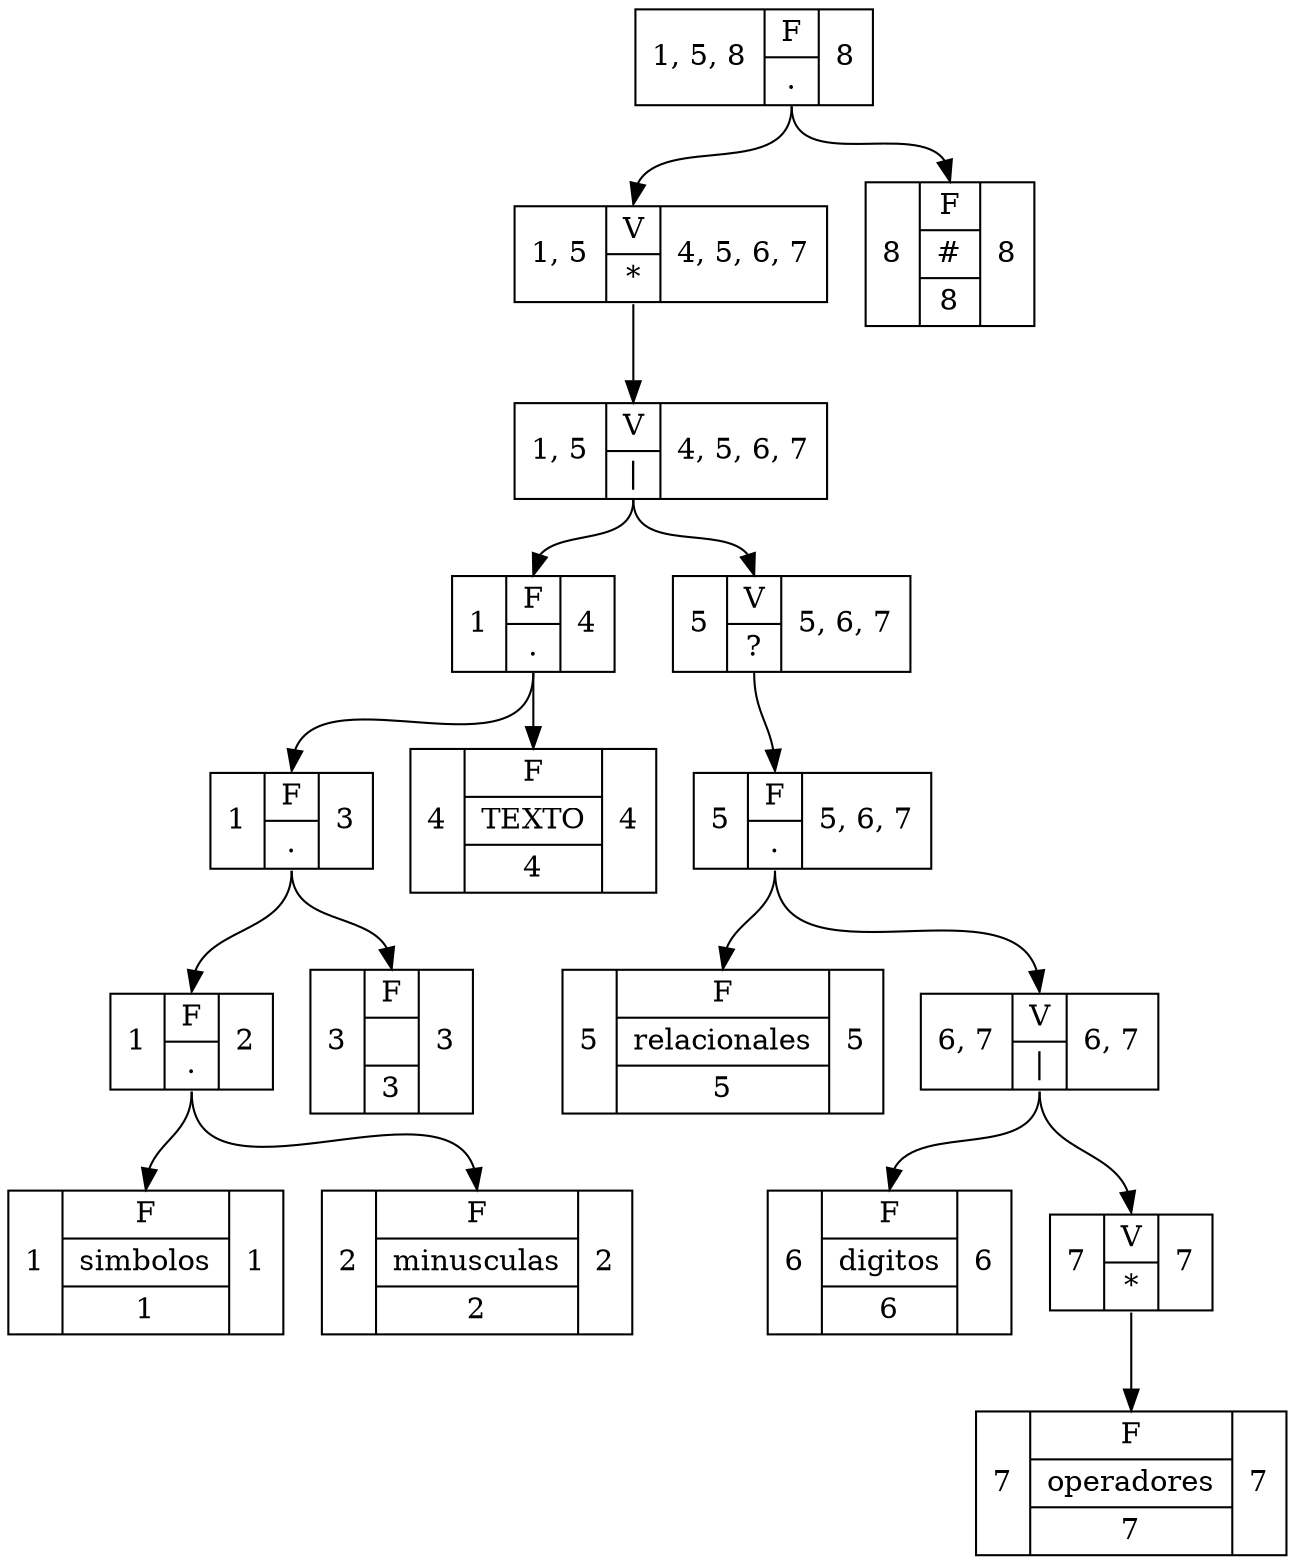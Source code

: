 digraph{
node[shape=record];
Nodo_0[label="1, 5, 8 | {<lH>F|{<lL>.}} | 8"];
Nodo_0:lL -> Nodo_1:lH;
Nodo_0:lL -> Nodo_17:lH;
Nodo_1[label="1, 5 | {<lH>V|{<lL>*}} | 4, 5, 6, 7"];
Nodo_1:lL -> Nodo_2:lH;
Nodo_2[label="1, 5 | {<lH>V|{<lL>\|}} | 4, 5, 6, 7"];
Nodo_2:lL -> Nodo_3:lH;
Nodo_2:lL -> Nodo_10:lH;
Nodo_3[label="1 | {<lH>F|{<lL>.}} | 4"];
Nodo_3:lL -> Nodo_4:lH;
Nodo_3:lL -> Nodo_9:lH;
Nodo_4[label="1 | {<lH>F|{<lL>.}} | 3"];
Nodo_4:lL -> Nodo_5:lH;
Nodo_4:lL -> Nodo_8:lH;
Nodo_5[label="1 | {<lH>F|{<lL>.}} | 2"];
Nodo_5:lL -> Nodo_6:lH;
Nodo_5:lL -> Nodo_7:lH;
Nodo_6[label="1 | {<lH>F|{simbolos}|{<lL>1}} | 1"];
Nodo_7[label="2 | {<lH>F|{minusculas}|{<lL>2}} | 2"];
Nodo_8[label="3 | {<lH>F|{ }|{<lL>3}} | 3"];
Nodo_9[label="4 | {<lH>F|{TEXTO}|{<lL>4}} | 4"];
Nodo_10[label="5 | {<lH>V|{<lL>?}} | 5, 6, 7"];
Nodo_10:lL -> Nodo_11:lH;
Nodo_11[label="5 | {<lH>F|{<lL>.}} | 5, 6, 7"];
Nodo_11:lL -> Nodo_12:lH;
Nodo_11:lL -> Nodo_13:lH;
Nodo_12[label="5 | {<lH>F|{relacionales}|{<lL>5}} | 5"];
Nodo_13[label="6, 7 | {<lH>V|{<lL>\|}} | 6, 7"];
Nodo_13:lL -> Nodo_14:lH;
Nodo_13:lL -> Nodo_15:lH;
Nodo_14[label="6 | {<lH>F|{digitos}|{<lL>6}} | 6"];
Nodo_15[label="7 | {<lH>V|{<lL>*}} | 7"];
Nodo_15:lL -> Nodo_16:lH;
Nodo_16[label="7 | {<lH>F|{operadores}|{<lL>7}} | 7"];
Nodo_17[label="8 | {<lH>F|{#}|{<lL>8}} | 8"];
}